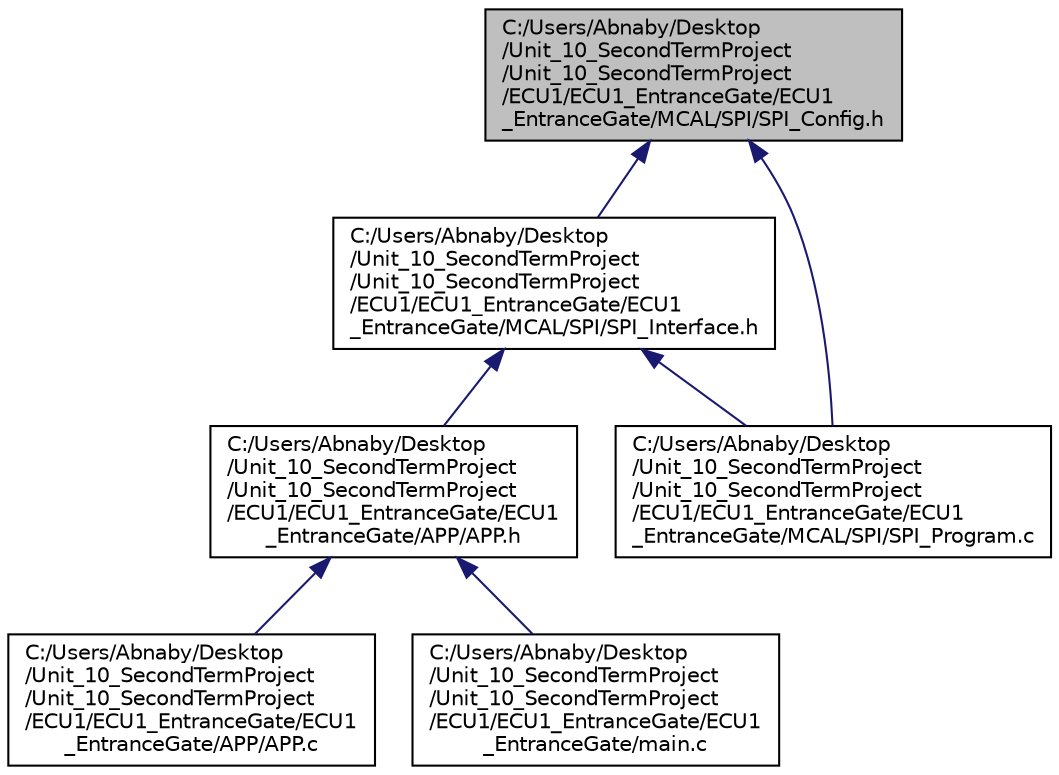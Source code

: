 digraph "C:/Users/Abnaby/Desktop/Unit_10_SecondTermProject/Unit_10_SecondTermProject/ECU1/ECU1_EntranceGate/ECU1_EntranceGate/MCAL/SPI/SPI_Config.h"
{
 // LATEX_PDF_SIZE
  edge [fontname="Helvetica",fontsize="10",labelfontname="Helvetica",labelfontsize="10"];
  node [fontname="Helvetica",fontsize="10",shape=record];
  Node1 [label="C:/Users/Abnaby/Desktop\l/Unit_10_SecondTermProject\l/Unit_10_SecondTermProject\l/ECU1/ECU1_EntranceGate/ECU1\l_EntranceGate/MCAL/SPI/SPI_Config.h",height=0.2,width=0.4,color="black", fillcolor="grey75", style="filled", fontcolor="black",tooltip=" "];
  Node1 -> Node2 [dir="back",color="midnightblue",fontsize="10",style="solid",fontname="Helvetica"];
  Node2 [label="C:/Users/Abnaby/Desktop\l/Unit_10_SecondTermProject\l/Unit_10_SecondTermProject\l/ECU1/ECU1_EntranceGate/ECU1\l_EntranceGate/MCAL/SPI/SPI_Interface.h",height=0.2,width=0.4,color="black", fillcolor="white", style="filled",URL="$_s_p_i___interface_8h.html",tooltip=" "];
  Node2 -> Node3 [dir="back",color="midnightblue",fontsize="10",style="solid",fontname="Helvetica"];
  Node3 [label="C:/Users/Abnaby/Desktop\l/Unit_10_SecondTermProject\l/Unit_10_SecondTermProject\l/ECU1/ECU1_EntranceGate/ECU1\l_EntranceGate/APP/APP.h",height=0.2,width=0.4,color="black", fillcolor="white", style="filled",URL="$_a_p_p_8h.html",tooltip=" "];
  Node3 -> Node4 [dir="back",color="midnightblue",fontsize="10",style="solid",fontname="Helvetica"];
  Node4 [label="C:/Users/Abnaby/Desktop\l/Unit_10_SecondTermProject\l/Unit_10_SecondTermProject\l/ECU1/ECU1_EntranceGate/ECU1\l_EntranceGate/APP/APP.c",height=0.2,width=0.4,color="black", fillcolor="white", style="filled",URL="$_a_p_p_8c.html",tooltip=" "];
  Node3 -> Node5 [dir="back",color="midnightblue",fontsize="10",style="solid",fontname="Helvetica"];
  Node5 [label="C:/Users/Abnaby/Desktop\l/Unit_10_SecondTermProject\l/Unit_10_SecondTermProject\l/ECU1/ECU1_EntranceGate/ECU1\l_EntranceGate/main.c",height=0.2,width=0.4,color="black", fillcolor="white", style="filled",URL="$main_8c.html",tooltip=" "];
  Node2 -> Node6 [dir="back",color="midnightblue",fontsize="10",style="solid",fontname="Helvetica"];
  Node6 [label="C:/Users/Abnaby/Desktop\l/Unit_10_SecondTermProject\l/Unit_10_SecondTermProject\l/ECU1/ECU1_EntranceGate/ECU1\l_EntranceGate/MCAL/SPI/SPI_Program.c",height=0.2,width=0.4,color="black", fillcolor="white", style="filled",URL="$_s_p_i___program_8c.html",tooltip=" "];
  Node1 -> Node6 [dir="back",color="midnightblue",fontsize="10",style="solid",fontname="Helvetica"];
}
